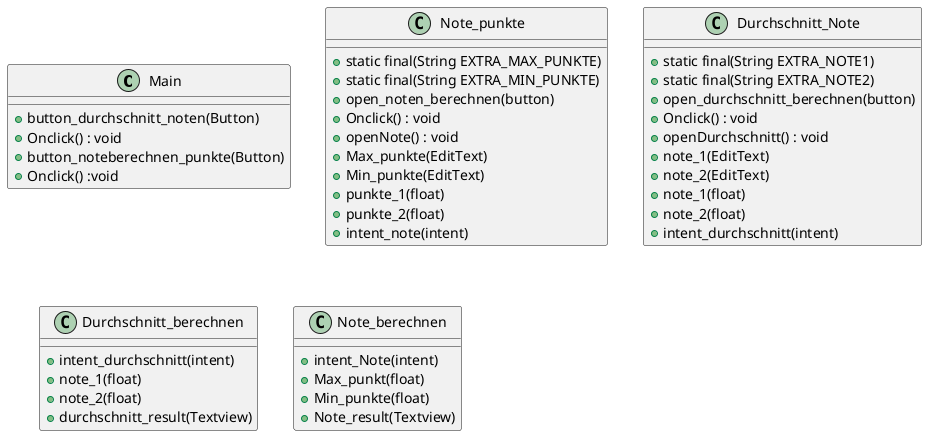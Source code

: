 @startuml Notenrechner
class Main{
    + button_durchschnitt_noten(Button)
    + Onclick() : void
    + button_noteberechnen_punkte(Button)
    + Onclick() :void

}
class Note_punkte{
    + static final(String EXTRA_MAX_PUNKTE)
    + static final(String EXTRA_MIN_PUNKTE)
    + open_noten_berechnen(button)
    + Onclick() : void
    + openNote() : void
    + Max_punkte(EditText)
    + Min_punkte(EditText)
    + punkte_1(float)
    + punkte_2(float)
    +intent_note(intent)

}

class Durchschnitt_Note{
    + static final(String EXTRA_NOTE1)
    + static final(String EXTRA_NOTE2)
    + open_durchschnitt_berechnen(button)
    + Onclick() : void
    + openDurchschnitt() : void
    + note_1(EditText)
    + note_2(EditText)
    + note_1(float)
    + note_2(float)
    +intent_durchschnitt(intent)

}

class Durchschnitt_berechnen{
    + intent_durchschnitt(intent)
    + note_1(float)
    + note_2(float)
    +durchschnitt_result(Textview)
}

class Note_berechnen{
    + intent_Note(intent)
    + Max_punkt(float)
    + Min_punkte(float)
    +Note_result(Textview)
}
